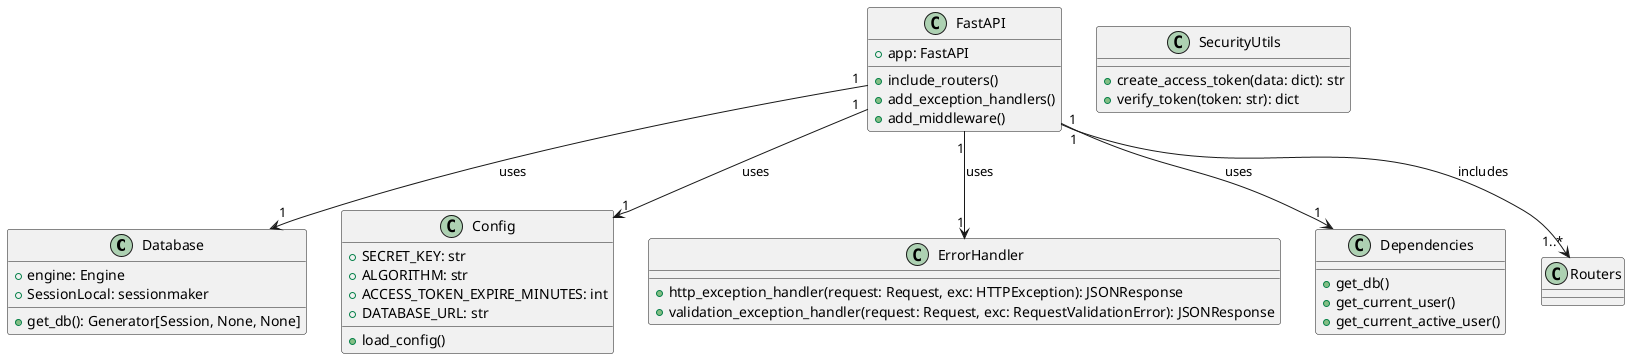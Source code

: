 @startuml CoreModule

' Database
class Database {
  +engine: Engine
  +SessionLocal: sessionmaker
  +get_db(): Generator[Session, None, None]
}

' Config
class Config {
  +SECRET_KEY: str
  +ALGORITHM: str
  +ACCESS_TOKEN_EXPIRE_MINUTES: int
  +DATABASE_URL: str
  +load_config()
}

' Utils
class SecurityUtils {
  +create_access_token(data: dict): str
  +verify_token(token: str): dict
}

class ErrorHandler {
  +http_exception_handler(request: Request, exc: HTTPException): JSONResponse
  +validation_exception_handler(request: Request, exc: RequestValidationError): JSONResponse
}

' Main App
class FastAPI {
  +app: FastAPI
  +include_routers()
  +add_exception_handlers()
  +add_middleware()
}

' Dependencies
class Dependencies {
  +get_db()
  +get_current_user()
  +get_current_active_user()
}

' Relationships
FastAPI "1" --> "1" Database : uses
FastAPI "1" --> "1" Config : uses
FastAPI "1" --> "1..*" Routers : includes
FastAPI "1" --> "1" ErrorHandler : uses
FastAPI "1" --> "1" Dependencies : uses

@enduml
